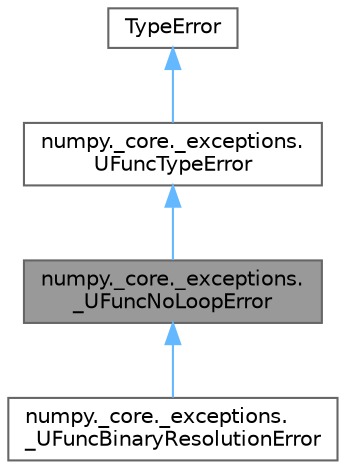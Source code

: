 digraph "numpy._core._exceptions._UFuncNoLoopError"
{
 // LATEX_PDF_SIZE
  bgcolor="transparent";
  edge [fontname=Helvetica,fontsize=10,labelfontname=Helvetica,labelfontsize=10];
  node [fontname=Helvetica,fontsize=10,shape=box,height=0.2,width=0.4];
  Node1 [id="Node000001",label="numpy._core._exceptions.\l_UFuncNoLoopError",height=0.2,width=0.4,color="gray40", fillcolor="grey60", style="filled", fontcolor="black",tooltip=" "];
  Node2 -> Node1 [id="edge4_Node000001_Node000002",dir="back",color="steelblue1",style="solid",tooltip=" "];
  Node2 [id="Node000002",label="numpy._core._exceptions.\lUFuncTypeError",height=0.2,width=0.4,color="gray40", fillcolor="white", style="filled",URL="$classnumpy_1_1__core_1_1__exceptions_1_1UFuncTypeError.html",tooltip=" "];
  Node3 -> Node2 [id="edge5_Node000002_Node000003",dir="back",color="steelblue1",style="solid",tooltip=" "];
  Node3 [id="Node000003",label="TypeError",height=0.2,width=0.4,color="gray40", fillcolor="white", style="filled",tooltip=" "];
  Node1 -> Node4 [id="edge6_Node000001_Node000004",dir="back",color="steelblue1",style="solid",tooltip=" "];
  Node4 [id="Node000004",label="numpy._core._exceptions.\l_UFuncBinaryResolutionError",height=0.2,width=0.4,color="gray40", fillcolor="white", style="filled",URL="$classnumpy_1_1__core_1_1__exceptions_1_1__UFuncBinaryResolutionError.html",tooltip=" "];
}
